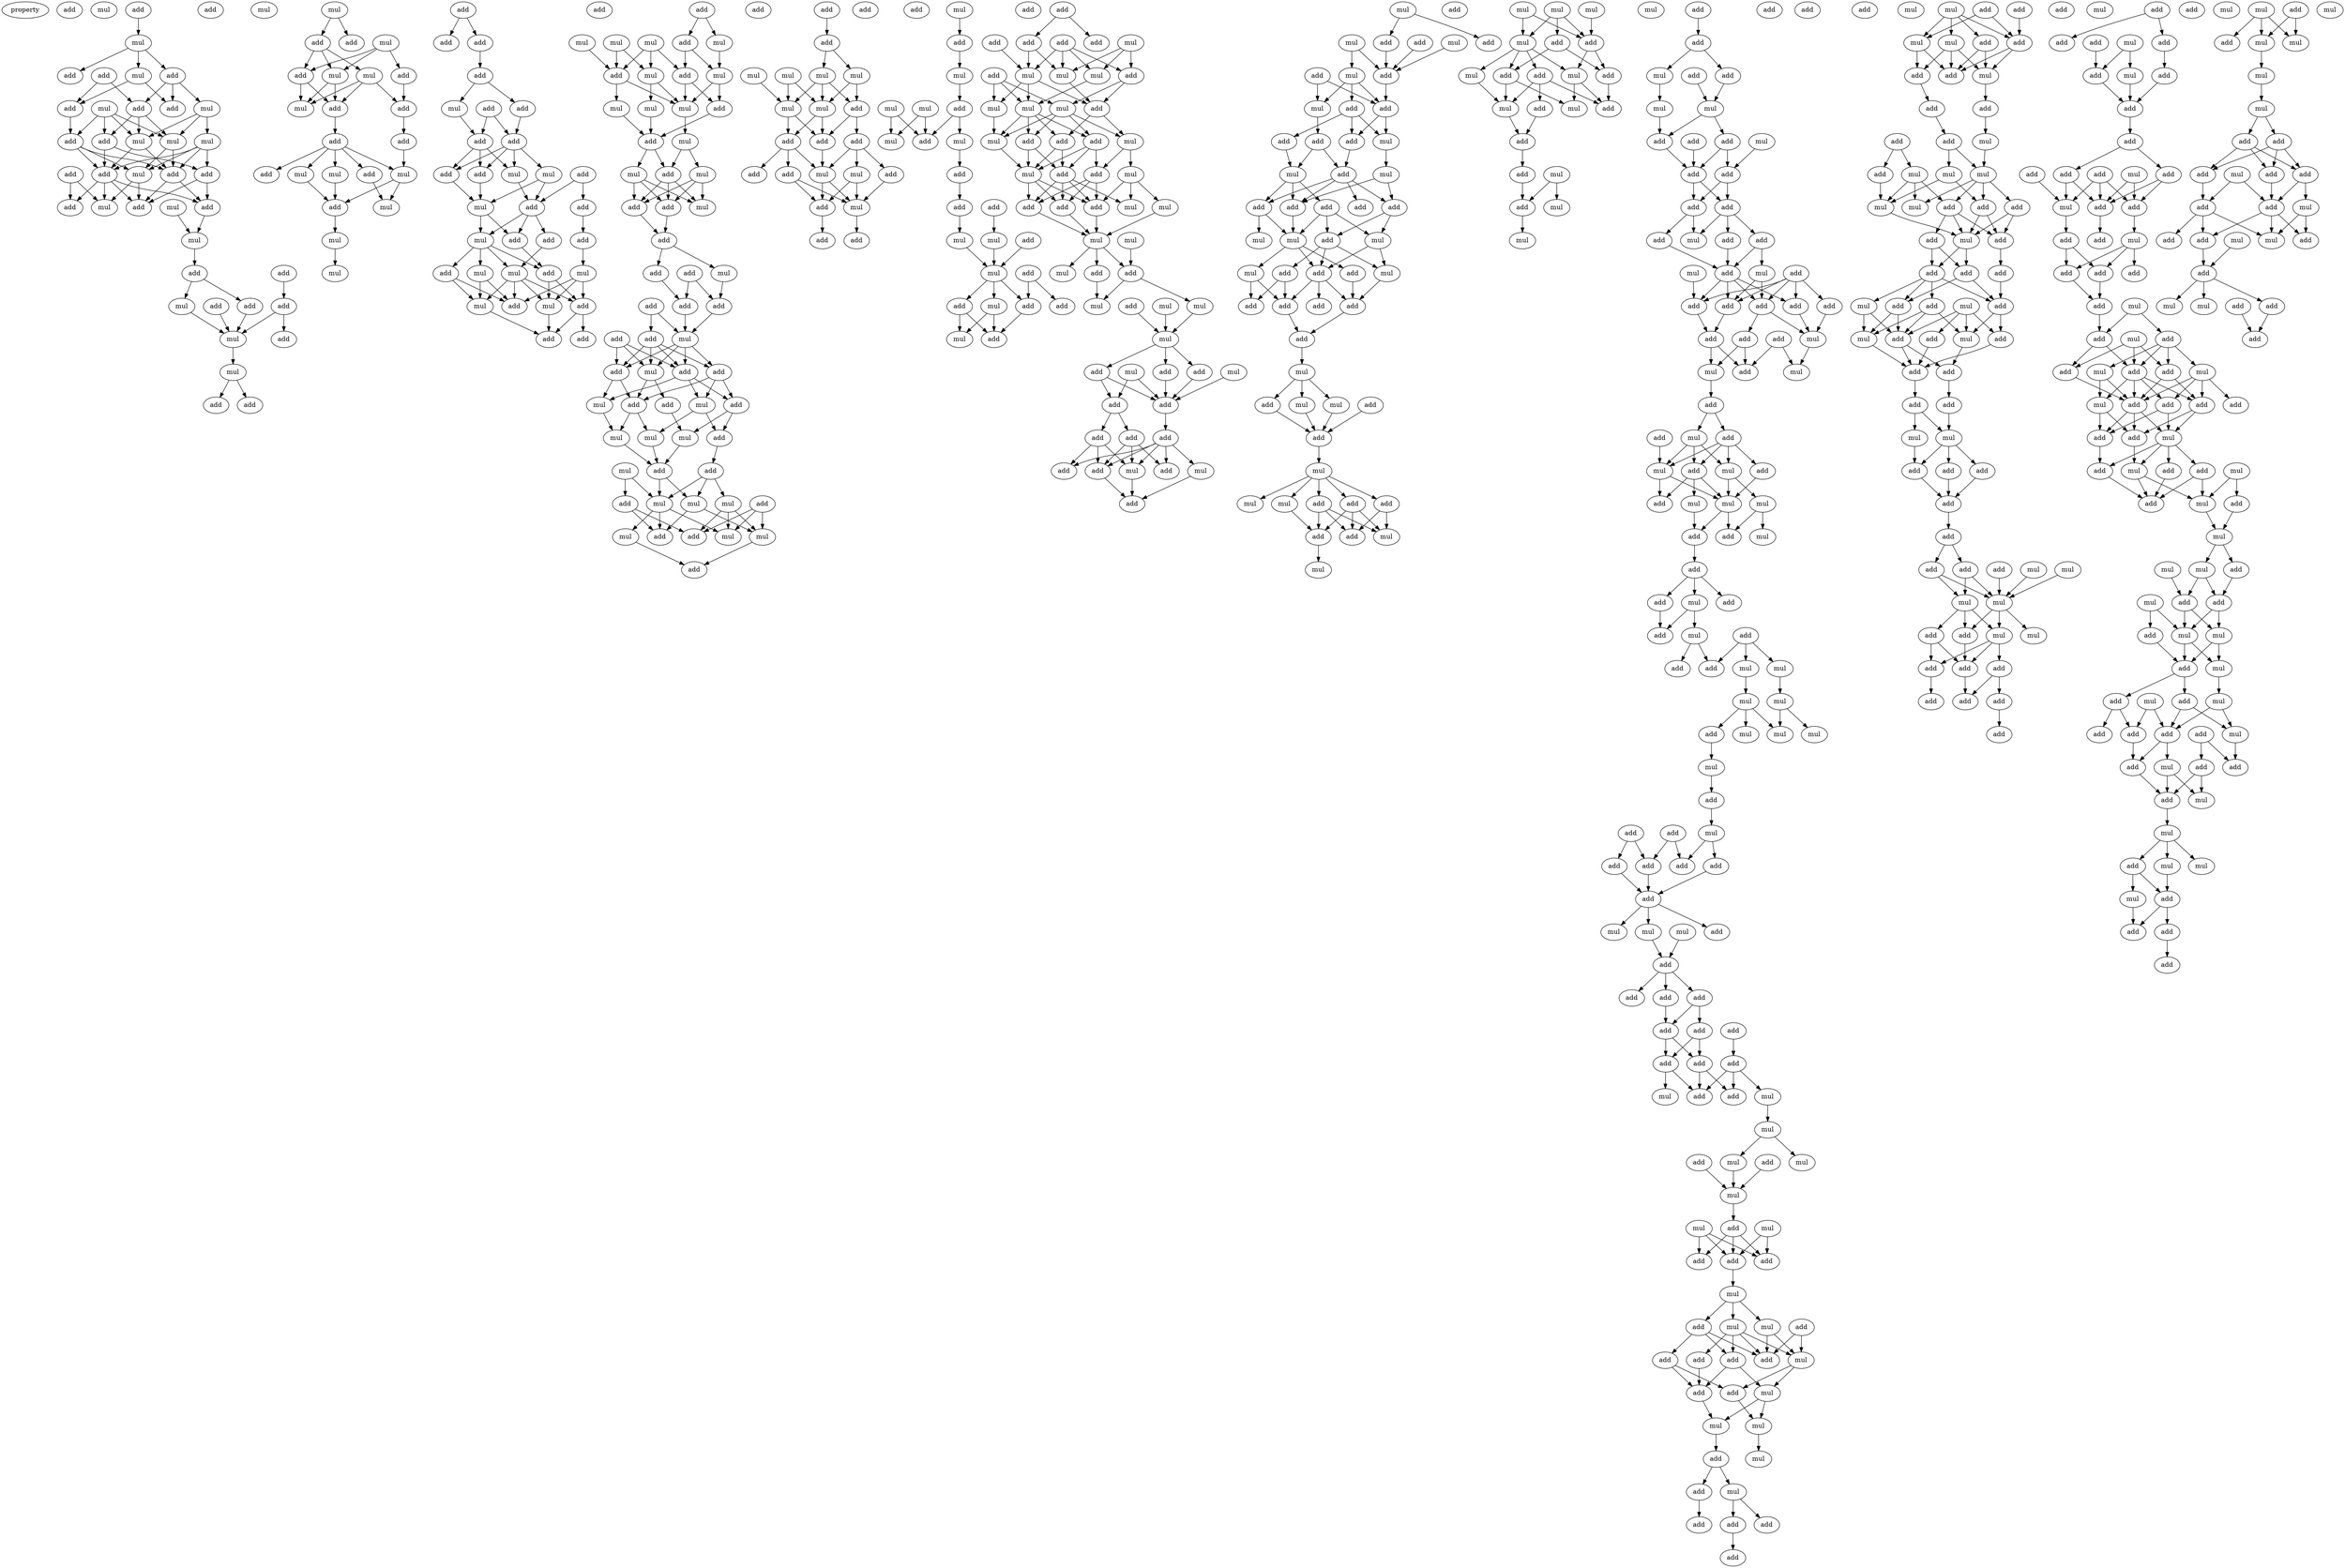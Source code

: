 digraph {
    node [fontcolor=black]
    property [mul=2,lf=1.2]
    0 [ label = add ];
    1 [ label = mul ];
    2 [ label = add ];
    3 [ label = mul ];
    4 [ label = add ];
    5 [ label = add ];
    6 [ label = add ];
    7 [ label = mul ];
    8 [ label = mul ];
    9 [ label = mul ];
    10 [ label = add ];
    11 [ label = add ];
    12 [ label = add ];
    13 [ label = mul ];
    14 [ label = add ];
    15 [ label = add ];
    16 [ label = mul ];
    17 [ label = mul ];
    18 [ label = add ];
    19 [ label = add ];
    20 [ label = mul ];
    21 [ label = add ];
    22 [ label = add ];
    23 [ label = add ];
    24 [ label = mul ];
    25 [ label = add ];
    26 [ label = add ];
    27 [ label = mul ];
    28 [ label = mul ];
    29 [ label = add ];
    30 [ label = add ];
    31 [ label = mul ];
    32 [ label = add ];
    33 [ label = add ];
    34 [ label = add ];
    35 [ label = add ];
    36 [ label = mul ];
    37 [ label = add ];
    38 [ label = mul ];
    39 [ label = mul ];
    40 [ label = add ];
    41 [ label = add ];
    42 [ label = mul ];
    43 [ label = mul ];
    44 [ label = add ];
    45 [ label = add ];
    46 [ label = add ];
    47 [ label = add ];
    48 [ label = mul ];
    49 [ label = mul ];
    50 [ label = add ];
    51 [ label = mul ];
    52 [ label = add ];
    53 [ label = add ];
    54 [ label = add ];
    55 [ label = mul ];
    56 [ label = add ];
    57 [ label = mul ];
    58 [ label = add ];
    59 [ label = mul ];
    60 [ label = add ];
    61 [ label = mul ];
    62 [ label = mul ];
    63 [ label = mul ];
    64 [ label = add ];
    65 [ label = add ];
    66 [ label = add ];
    67 [ label = add ];
    68 [ label = mul ];
    69 [ label = add ];
    70 [ label = add ];
    71 [ label = add ];
    72 [ label = add ];
    73 [ label = mul ];
    74 [ label = add ];
    75 [ label = add ];
    76 [ label = add ];
    77 [ label = mul ];
    78 [ label = add ];
    79 [ label = add ];
    80 [ label = mul ];
    81 [ label = add ];
    82 [ label = add ];
    83 [ label = add ];
    84 [ label = mul ];
    85 [ label = mul ];
    86 [ label = mul ];
    87 [ label = add ];
    88 [ label = mul ];
    89 [ label = add ];
    90 [ label = mul ];
    91 [ label = add ];
    92 [ label = mul ];
    93 [ label = add ];
    94 [ label = add ];
    95 [ label = add ];
    96 [ label = add ];
    97 [ label = add ];
    98 [ label = mul ];
    99 [ label = add ];
    100 [ label = mul ];
    101 [ label = mul ];
    102 [ label = mul ];
    103 [ label = add ];
    104 [ label = add ];
    105 [ label = mul ];
    106 [ label = mul ];
    107 [ label = mul ];
    108 [ label = mul ];
    109 [ label = add ];
    110 [ label = mul ];
    111 [ label = add ];
    112 [ label = mul ];
    113 [ label = add ];
    114 [ label = mul ];
    115 [ label = mul ];
    116 [ label = add ];
    117 [ label = mul ];
    118 [ label = add ];
    119 [ label = add ];
    120 [ label = add ];
    121 [ label = add ];
    122 [ label = add ];
    123 [ label = mul ];
    124 [ label = add ];
    125 [ label = add ];
    126 [ label = add ];
    127 [ label = mul ];
    128 [ label = add ];
    129 [ label = add ];
    130 [ label = add ];
    131 [ label = mul ];
    132 [ label = add ];
    133 [ label = add ];
    134 [ label = add ];
    135 [ label = add ];
    136 [ label = add ];
    137 [ label = mul ];
    138 [ label = mul ];
    139 [ label = mul ];
    140 [ label = mul ];
    141 [ label = add ];
    142 [ label = mul ];
    143 [ label = add ];
    144 [ label = mul ];
    145 [ label = add ];
    146 [ label = mul ];
    147 [ label = mul ];
    148 [ label = add ];
    149 [ label = mul ];
    150 [ label = add ];
    151 [ label = add ];
    152 [ label = mul ];
    153 [ label = mul ];
    154 [ label = add ];
    155 [ label = mul ];
    156 [ label = add ];
    157 [ label = add ];
    158 [ label = add ];
    159 [ label = add ];
    160 [ label = add ];
    161 [ label = mul ];
    162 [ label = mul ];
    163 [ label = mul ];
    164 [ label = mul ];
    165 [ label = mul ];
    166 [ label = add ];
    167 [ label = mul ];
    168 [ label = add ];
    169 [ label = add ];
    170 [ label = add ];
    171 [ label = add ];
    172 [ label = add ];
    173 [ label = add ];
    174 [ label = mul ];
    175 [ label = mul ];
    176 [ label = mul ];
    177 [ label = add ];
    178 [ label = mul ];
    179 [ label = add ];
    180 [ label = add ];
    181 [ label = add ];
    182 [ label = mul ];
    183 [ label = add ];
    184 [ label = mul ];
    185 [ label = mul ];
    186 [ label = add ];
    187 [ label = mul ];
    188 [ label = mul ];
    189 [ label = add ];
    190 [ label = add ];
    191 [ label = add ];
    192 [ label = mul ];
    193 [ label = mul ];
    194 [ label = add ];
    195 [ label = mul ];
    196 [ label = add ];
    197 [ label = add ];
    198 [ label = add ];
    199 [ label = add ];
    200 [ label = mul ];
    201 [ label = add ];
    202 [ label = mul ];
    203 [ label = add ];
    204 [ label = add ];
    205 [ label = mul ];
    206 [ label = add ];
    207 [ label = add ];
    208 [ label = add ];
    209 [ label = add ];
    210 [ label = mul ];
    211 [ label = mul ];
    212 [ label = mul ];
    213 [ label = add ];
    214 [ label = add ];
    215 [ label = mul ];
    216 [ label = mul ];
    217 [ label = mul ];
    218 [ label = add ];
    219 [ label = mul ];
    220 [ label = add ];
    221 [ label = add ];
    222 [ label = add ];
    223 [ label = mul ];
    224 [ label = mul ];
    225 [ label = mul ];
    226 [ label = add ];
    227 [ label = add ];
    228 [ label = add ];
    229 [ label = mul ];
    230 [ label = add ];
    231 [ label = add ];
    232 [ label = mul ];
    233 [ label = mul ];
    234 [ label = mul ];
    235 [ label = add ];
    236 [ label = mul ];
    237 [ label = add ];
    238 [ label = mul ];
    239 [ label = add ];
    240 [ label = mul ];
    241 [ label = mul ];
    242 [ label = mul ];
    243 [ label = add ];
    244 [ label = add ];
    245 [ label = mul ];
    246 [ label = mul ];
    247 [ label = add ];
    248 [ label = add ];
    249 [ label = add ];
    250 [ label = add ];
    251 [ label = add ];
    252 [ label = add ];
    253 [ label = add ];
    254 [ label = add ];
    255 [ label = add ];
    256 [ label = mul ];
    257 [ label = mul ];
    258 [ label = add ];
    259 [ label = mul ];
    260 [ label = mul ];
    261 [ label = add ];
    262 [ label = add ];
    263 [ label = add ];
    264 [ label = mul ];
    265 [ label = add ];
    266 [ label = mul ];
    267 [ label = add ];
    268 [ label = add ];
    269 [ label = add ];
    270 [ label = mul ];
    271 [ label = add ];
    272 [ label = mul ];
    273 [ label = add ];
    274 [ label = add ];
    275 [ label = mul ];
    276 [ label = add ];
    277 [ label = mul ];
    278 [ label = add ];
    279 [ label = add ];
    280 [ label = add ];
    281 [ label = add ];
    282 [ label = add ];
    283 [ label = add ];
    284 [ label = mul ];
    285 [ label = mul ];
    286 [ label = mul ];
    287 [ label = add ];
    288 [ label = mul ];
    289 [ label = add ];
    290 [ label = add ];
    291 [ label = mul ];
    292 [ label = add ];
    293 [ label = add ];
    294 [ label = add ];
    295 [ label = add ];
    296 [ label = add ];
    297 [ label = mul ];
    298 [ label = mul ];
    299 [ label = mul ];
    300 [ label = add ];
    301 [ label = add ];
    302 [ label = add ];
    303 [ label = add ];
    304 [ label = mul ];
    305 [ label = mul ];
    306 [ label = mul ];
    307 [ label = add ];
    308 [ label = add ];
    309 [ label = add ];
    310 [ label = mul ];
    311 [ label = add ];
    312 [ label = add ];
    313 [ label = mul ];
    314 [ label = mul ];
    315 [ label = mul ];
    316 [ label = mul ];
    317 [ label = mul ];
    318 [ label = mul ];
    319 [ label = add ];
    320 [ label = add ];
    321 [ label = mul ];
    322 [ label = add ];
    323 [ label = mul ];
    324 [ label = add ];
    325 [ label = add ];
    326 [ label = add ];
    327 [ label = mul ];
    328 [ label = add ];
    329 [ label = mul ];
    330 [ label = add ];
    331 [ label = add ];
    332 [ label = mul ];
    333 [ label = mul ];
    334 [ label = add ];
    335 [ label = add ];
    336 [ label = mul ];
    337 [ label = add ];
    338 [ label = mul ];
    339 [ label = add ];
    340 [ label = add ];
    341 [ label = mul ];
    342 [ label = mul ];
    343 [ label = add ];
    344 [ label = mul ];
    345 [ label = add ];
    346 [ label = add ];
    347 [ label = add ];
    348 [ label = add ];
    349 [ label = add ];
    350 [ label = add ];
    351 [ label = add ];
    352 [ label = add ];
    353 [ label = add ];
    354 [ label = mul ];
    355 [ label = mul ];
    356 [ label = mul ];
    357 [ label = add ];
    358 [ label = add ];
    359 [ label = add ];
    360 [ label = add ];
    361 [ label = add ];
    362 [ label = add ];
    363 [ label = add ];
    364 [ label = add ];
    365 [ label = mul ];
    366 [ label = add ];
    367 [ label = add ];
    368 [ label = mul ];
    369 [ label = add ];
    370 [ label = mul ];
    371 [ label = add ];
    372 [ label = add ];
    373 [ label = add ];
    374 [ label = mul ];
    375 [ label = mul ];
    376 [ label = add ];
    377 [ label = mul ];
    378 [ label = add ];
    379 [ label = mul ];
    380 [ label = mul ];
    381 [ label = mul ];
    382 [ label = add ];
    383 [ label = add ];
    384 [ label = mul ];
    385 [ label = add ];
    386 [ label = add ];
    387 [ label = mul ];
    388 [ label = add ];
    389 [ label = add ];
    390 [ label = add ];
    391 [ label = add ];
    392 [ label = mul ];
    393 [ label = mul ];
    394 [ label = mul ];
    395 [ label = add ];
    396 [ label = add ];
    397 [ label = mul ];
    398 [ label = mul ];
    399 [ label = add ];
    400 [ label = add ];
    401 [ label = mul ];
    402 [ label = mul ];
    403 [ label = mul ];
    404 [ label = mul ];
    405 [ label = add ];
    406 [ label = add ];
    407 [ label = mul ];
    408 [ label = add ];
    409 [ label = add ];
    410 [ label = add ];
    411 [ label = add ];
    412 [ label = add ];
    413 [ label = add ];
    414 [ label = mul ];
    415 [ label = mul ];
    416 [ label = add ];
    417 [ label = add ];
    418 [ label = mul ];
    419 [ label = add ];
    420 [ label = add ];
    421 [ label = add ];
    422 [ label = add ];
    423 [ label = add ];
    424 [ label = add ];
    425 [ label = add ];
    426 [ label = add ];
    427 [ label = add ];
    428 [ label = add ];
    429 [ label = mul ];
    430 [ label = add ];
    431 [ label = add ];
    432 [ label = mul ];
    433 [ label = mul ];
    434 [ label = add ];
    435 [ label = mul ];
    436 [ label = add ];
    437 [ label = mul ];
    438 [ label = mul ];
    439 [ label = add ];
    440 [ label = mul ];
    441 [ label = mul ];
    442 [ label = add ];
    443 [ label = add ];
    444 [ label = add ];
    445 [ label = mul ];
    446 [ label = mul ];
    447 [ label = add ];
    448 [ label = mul ];
    449 [ label = add ];
    450 [ label = add ];
    451 [ label = add ];
    452 [ label = add ];
    453 [ label = mul ];
    454 [ label = add ];
    455 [ label = add ];
    456 [ label = add ];
    457 [ label = mul ];
    458 [ label = mul ];
    459 [ label = mul ];
    460 [ label = mul ];
    461 [ label = add ];
    462 [ label = add ];
    463 [ label = add ];
    464 [ label = mul ];
    465 [ label = add ];
    466 [ label = add ];
    467 [ label = mul ];
    468 [ label = add ];
    469 [ label = add ];
    470 [ label = add ];
    471 [ label = add ];
    472 [ label = mul ];
    473 [ label = add ];
    474 [ label = add ];
    475 [ label = add ];
    476 [ label = mul ];
    477 [ label = mul ];
    478 [ label = mul ];
    479 [ label = add ];
    480 [ label = add ];
    481 [ label = add ];
    482 [ label = add ];
    483 [ label = add ];
    484 [ label = add ];
    485 [ label = mul ];
    486 [ label = mul ];
    487 [ label = add ];
    488 [ label = mul ];
    489 [ label = mul ];
    490 [ label = mul ];
    491 [ label = add ];
    492 [ label = add ];
    493 [ label = mul ];
    494 [ label = add ];
    495 [ label = add ];
    496 [ label = mul ];
    497 [ label = add ];
    498 [ label = add ];
    499 [ label = add ];
    500 [ label = add ];
    501 [ label = add ];
    502 [ label = mul ];
    503 [ label = add ];
    504 [ label = mul ];
    505 [ label = add ];
    506 [ label = mul ];
    507 [ label = add ];
    508 [ label = add ];
    509 [ label = mul ];
    510 [ label = add ];
    511 [ label = add ];
    512 [ label = add ];
    513 [ label = add ];
    514 [ label = add ];
    515 [ label = mul ];
    516 [ label = mul ];
    517 [ label = add ];
    518 [ label = mul ];
    519 [ label = add ];
    520 [ label = add ];
    521 [ label = add ];
    522 [ label = add ];
    523 [ label = add ];
    524 [ label = add ];
    525 [ label = mul ];
    526 [ label = mul ];
    527 [ label = add ];
    528 [ label = mul ];
    529 [ label = mul ];
    530 [ label = mul ];
    531 [ label = mul ];
    532 [ label = add ];
    533 [ label = add ];
    534 [ label = add ];
    535 [ label = add ];
    536 [ label = add ];
    537 [ label = add ];
    538 [ label = add ];
    539 [ label = add ];
    540 [ label = add ];
    541 [ label = add ];
    542 [ label = add ];
    543 [ label = add ];
    544 [ label = mul ];
    545 [ label = add ];
    546 [ label = add ];
    547 [ label = add ];
    548 [ label = mul ];
    549 [ label = add ];
    550 [ label = add ];
    551 [ label = add ];
    552 [ label = mul ];
    553 [ label = add ];
    554 [ label = add ];
    555 [ label = add ];
    556 [ label = add ];
    557 [ label = mul ];
    558 [ label = add ];
    559 [ label = add ];
    560 [ label = mul ];
    561 [ label = add ];
    562 [ label = add ];
    563 [ label = add ];
    564 [ label = add ];
    565 [ label = mul ];
    566 [ label = add ];
    567 [ label = add ];
    568 [ label = add ];
    569 [ label = mul ];
    570 [ label = add ];
    571 [ label = mul ];
    572 [ label = mul ];
    573 [ label = add ];
    574 [ label = add ];
    575 [ label = add ];
    576 [ label = mul ];
    577 [ label = add ];
    578 [ label = add ];
    579 [ label = add ];
    580 [ label = add ];
    581 [ label = add ];
    582 [ label = mul ];
    583 [ label = add ];
    584 [ label = mul ];
    585 [ label = mul ];
    586 [ label = add ];
    587 [ label = add ];
    588 [ label = add ];
    589 [ label = add ];
    590 [ label = mul ];
    591 [ label = mul ];
    592 [ label = mul ];
    593 [ label = mul ];
    594 [ label = add ];
    595 [ label = mul ];
    596 [ label = add ];
    597 [ label = add ];
    598 [ label = add ];
    599 [ label = mul ];
    600 [ label = mul ];
    601 [ label = mul ];
    602 [ label = add ];
    603 [ label = mul ];
    604 [ label = add ];
    605 [ label = add ];
    606 [ label = mul ];
    607 [ label = add ];
    608 [ label = add ];
    609 [ label = add ];
    610 [ label = add ];
    611 [ label = mul ];
    612 [ label = add ];
    613 [ label = mul ];
    614 [ label = add ];
    615 [ label = add ];
    616 [ label = add ];
    617 [ label = mul ];
    618 [ label = mul ];
    619 [ label = add ];
    620 [ label = add ];
    621 [ label = mul ];
    622 [ label = mul ];
    623 [ label = mul ];
    624 [ label = add ];
    625 [ label = add ];
    626 [ label = mul ];
    627 [ label = add ];
    628 [ label = add ];
    629 [ label = mul ];
    630 [ label = add ];
    631 [ label = add ];
    632 [ label = mul ];
    633 [ label = mul ];
    634 [ label = mul ];
    635 [ label = mul ];
    636 [ label = add ];
    637 [ label = add ];
    638 [ label = mul ];
    639 [ label = add ];
    640 [ label = add ];
    641 [ label = add ];
    642 [ label = add ];
    643 [ label = add ];
    644 [ label = mul ];
    645 [ label = mul ];
    646 [ label = mul ];
    647 [ label = add ];
    648 [ label = add ];
    649 [ label = add ];
    650 [ label = add ];
    651 [ label = mul ];
    652 [ label = mul ];
    653 [ label = mul ];
    654 [ label = add ];
    655 [ label = add ];
    656 [ label = add ];
    2 -> 3 [ name = 0 ];
    3 -> 4 [ name = 1 ];
    3 -> 5 [ name = 2 ];
    3 -> 7 [ name = 3 ];
    5 -> 9 [ name = 4 ];
    5 -> 10 [ name = 5 ];
    5 -> 12 [ name = 6 ];
    6 -> 10 [ name = 7 ];
    6 -> 11 [ name = 8 ];
    7 -> 11 [ name = 9 ];
    7 -> 12 [ name = 10 ];
    8 -> 14 [ name = 11 ];
    8 -> 15 [ name = 12 ];
    8 -> 16 [ name = 13 ];
    8 -> 17 [ name = 14 ];
    9 -> 13 [ name = 15 ];
    9 -> 16 [ name = 16 ];
    9 -> 17 [ name = 17 ];
    10 -> 14 [ name = 18 ];
    10 -> 16 [ name = 19 ];
    10 -> 17 [ name = 20 ];
    11 -> 15 [ name = 21 ];
    13 -> 19 [ name = 22 ];
    13 -> 20 [ name = 23 ];
    13 -> 21 [ name = 24 ];
    13 -> 22 [ name = 25 ];
    14 -> 19 [ name = 26 ];
    14 -> 22 [ name = 27 ];
    15 -> 20 [ name = 28 ];
    15 -> 21 [ name = 29 ];
    15 -> 22 [ name = 30 ];
    16 -> 20 [ name = 31 ];
    16 -> 21 [ name = 32 ];
    17 -> 21 [ name = 33 ];
    17 -> 22 [ name = 34 ];
    18 -> 25 [ name = 35 ];
    18 -> 27 [ name = 36 ];
    19 -> 23 [ name = 37 ];
    19 -> 26 [ name = 38 ];
    20 -> 23 [ name = 39 ];
    20 -> 27 [ name = 40 ];
    21 -> 23 [ name = 41 ];
    21 -> 26 [ name = 42 ];
    22 -> 23 [ name = 43 ];
    22 -> 25 [ name = 44 ];
    22 -> 26 [ name = 45 ];
    22 -> 27 [ name = 46 ];
    24 -> 28 [ name = 47 ];
    26 -> 28 [ name = 48 ];
    28 -> 29 [ name = 49 ];
    29 -> 31 [ name = 50 ];
    29 -> 35 [ name = 51 ];
    30 -> 32 [ name = 52 ];
    31 -> 36 [ name = 53 ];
    32 -> 36 [ name = 54 ];
    32 -> 37 [ name = 55 ];
    34 -> 36 [ name = 56 ];
    35 -> 36 [ name = 57 ];
    36 -> 38 [ name = 58 ];
    38 -> 40 [ name = 59 ];
    38 -> 41 [ name = 60 ];
    42 -> 44 [ name = 61 ];
    42 -> 45 [ name = 62 ];
    43 -> 46 [ name = 63 ];
    43 -> 47 [ name = 64 ];
    43 -> 48 [ name = 65 ];
    45 -> 47 [ name = 66 ];
    45 -> 48 [ name = 67 ];
    45 -> 49 [ name = 68 ];
    46 -> 50 [ name = 69 ];
    47 -> 51 [ name = 70 ];
    47 -> 52 [ name = 71 ];
    48 -> 51 [ name = 72 ];
    48 -> 52 [ name = 73 ];
    49 -> 50 [ name = 74 ];
    49 -> 51 [ name = 75 ];
    49 -> 52 [ name = 76 ];
    50 -> 53 [ name = 77 ];
    52 -> 54 [ name = 78 ];
    53 -> 55 [ name = 79 ];
    54 -> 55 [ name = 80 ];
    54 -> 56 [ name = 81 ];
    54 -> 57 [ name = 82 ];
    54 -> 58 [ name = 83 ];
    54 -> 59 [ name = 84 ];
    55 -> 60 [ name = 85 ];
    55 -> 61 [ name = 86 ];
    57 -> 60 [ name = 87 ];
    58 -> 61 [ name = 88 ];
    59 -> 60 [ name = 89 ];
    60 -> 62 [ name = 90 ];
    62 -> 63 [ name = 91 ];
    64 -> 65 [ name = 92 ];
    64 -> 66 [ name = 93 ];
    66 -> 67 [ name = 94 ];
    67 -> 68 [ name = 95 ];
    67 -> 70 [ name = 96 ];
    68 -> 72 [ name = 97 ];
    69 -> 71 [ name = 98 ];
    69 -> 72 [ name = 99 ];
    70 -> 71 [ name = 100 ];
    71 -> 73 [ name = 101 ];
    71 -> 74 [ name = 102 ];
    71 -> 75 [ name = 103 ];
    71 -> 77 [ name = 104 ];
    72 -> 74 [ name = 105 ];
    72 -> 75 [ name = 106 ];
    72 -> 77 [ name = 107 ];
    73 -> 79 [ name = 108 ];
    73 -> 80 [ name = 109 ];
    74 -> 80 [ name = 110 ];
    75 -> 80 [ name = 111 ];
    76 -> 78 [ name = 112 ];
    76 -> 79 [ name = 113 ];
    77 -> 79 [ name = 114 ];
    78 -> 83 [ name = 115 ];
    79 -> 81 [ name = 116 ];
    79 -> 82 [ name = 117 ];
    79 -> 84 [ name = 118 ];
    80 -> 82 [ name = 119 ];
    80 -> 84 [ name = 120 ];
    81 -> 85 [ name = 121 ];
    82 -> 87 [ name = 122 ];
    83 -> 86 [ name = 123 ];
    84 -> 85 [ name = 124 ];
    84 -> 87 [ name = 125 ];
    84 -> 88 [ name = 126 ];
    84 -> 89 [ name = 127 ];
    85 -> 90 [ name = 128 ];
    85 -> 91 [ name = 129 ];
    85 -> 92 [ name = 130 ];
    85 -> 93 [ name = 131 ];
    86 -> 90 [ name = 132 ];
    86 -> 91 [ name = 133 ];
    86 -> 93 [ name = 134 ];
    87 -> 90 [ name = 135 ];
    87 -> 93 [ name = 136 ];
    88 -> 91 [ name = 137 ];
    88 -> 92 [ name = 138 ];
    89 -> 91 [ name = 139 ];
    89 -> 92 [ name = 140 ];
    90 -> 95 [ name = 141 ];
    92 -> 95 [ name = 142 ];
    93 -> 95 [ name = 143 ];
    93 -> 96 [ name = 144 ];
    97 -> 99 [ name = 145 ];
    97 -> 100 [ name = 146 ];
    98 -> 103 [ name = 147 ];
    98 -> 104 [ name = 148 ];
    98 -> 105 [ name = 149 ];
    99 -> 103 [ name = 150 ];
    99 -> 106 [ name = 151 ];
    100 -> 106 [ name = 152 ];
    101 -> 104 [ name = 153 ];
    101 -> 105 [ name = 154 ];
    102 -> 104 [ name = 155 ];
    103 -> 108 [ name = 156 ];
    103 -> 109 [ name = 157 ];
    104 -> 108 [ name = 158 ];
    104 -> 110 [ name = 159 ];
    105 -> 107 [ name = 160 ];
    105 -> 108 [ name = 161 ];
    106 -> 108 [ name = 162 ];
    106 -> 109 [ name = 163 ];
    107 -> 111 [ name = 164 ];
    108 -> 112 [ name = 165 ];
    109 -> 111 [ name = 166 ];
    110 -> 111 [ name = 167 ];
    111 -> 113 [ name = 168 ];
    111 -> 115 [ name = 169 ];
    112 -> 113 [ name = 170 ];
    112 -> 114 [ name = 171 ];
    113 -> 117 [ name = 172 ];
    113 -> 118 [ name = 173 ];
    113 -> 119 [ name = 174 ];
    114 -> 117 [ name = 175 ];
    114 -> 118 [ name = 176 ];
    114 -> 119 [ name = 177 ];
    115 -> 117 [ name = 178 ];
    115 -> 118 [ name = 179 ];
    115 -> 119 [ name = 180 ];
    118 -> 120 [ name = 181 ];
    119 -> 120 [ name = 182 ];
    120 -> 121 [ name = 183 ];
    120 -> 123 [ name = 184 ];
    121 -> 124 [ name = 185 ];
    122 -> 124 [ name = 186 ];
    122 -> 125 [ name = 187 ];
    123 -> 125 [ name = 188 ];
    124 -> 127 [ name = 189 ];
    125 -> 127 [ name = 190 ];
    126 -> 127 [ name = 191 ];
    126 -> 129 [ name = 192 ];
    127 -> 130 [ name = 193 ];
    127 -> 131 [ name = 194 ];
    127 -> 132 [ name = 195 ];
    127 -> 133 [ name = 196 ];
    128 -> 130 [ name = 197 ];
    128 -> 131 [ name = 198 ];
    128 -> 133 [ name = 199 ];
    129 -> 130 [ name = 200 ];
    129 -> 131 [ name = 201 ];
    129 -> 132 [ name = 202 ];
    129 -> 133 [ name = 203 ];
    130 -> 135 [ name = 204 ];
    130 -> 137 [ name = 205 ];
    130 -> 138 [ name = 206 ];
    131 -> 134 [ name = 207 ];
    131 -> 136 [ name = 208 ];
    132 -> 134 [ name = 209 ];
    132 -> 135 [ name = 210 ];
    132 -> 138 [ name = 211 ];
    133 -> 134 [ name = 212 ];
    133 -> 137 [ name = 213 ];
    134 -> 140 [ name = 214 ];
    134 -> 142 [ name = 215 ];
    135 -> 139 [ name = 216 ];
    135 -> 141 [ name = 217 ];
    136 -> 139 [ name = 218 ];
    137 -> 140 [ name = 219 ];
    138 -> 141 [ name = 220 ];
    138 -> 142 [ name = 221 ];
    139 -> 143 [ name = 222 ];
    140 -> 143 [ name = 223 ];
    141 -> 145 [ name = 224 ];
    142 -> 143 [ name = 225 ];
    143 -> 146 [ name = 226 ];
    143 -> 149 [ name = 227 ];
    144 -> 146 [ name = 228 ];
    144 -> 148 [ name = 229 ];
    145 -> 146 [ name = 230 ];
    145 -> 147 [ name = 231 ];
    145 -> 149 [ name = 232 ];
    146 -> 153 [ name = 233 ];
    146 -> 154 [ name = 234 ];
    146 -> 155 [ name = 235 ];
    147 -> 151 [ name = 236 ];
    147 -> 152 [ name = 237 ];
    147 -> 155 [ name = 238 ];
    148 -> 151 [ name = 239 ];
    148 -> 154 [ name = 240 ];
    149 -> 152 [ name = 241 ];
    149 -> 154 [ name = 242 ];
    150 -> 151 [ name = 243 ];
    150 -> 152 [ name = 244 ];
    150 -> 155 [ name = 245 ];
    152 -> 156 [ name = 246 ];
    153 -> 156 [ name = 247 ];
    157 -> 160 [ name = 248 ];
    160 -> 163 [ name = 249 ];
    160 -> 164 [ name = 250 ];
    161 -> 167 [ name = 251 ];
    162 -> 165 [ name = 252 ];
    162 -> 167 [ name = 253 ];
    163 -> 165 [ name = 254 ];
    163 -> 166 [ name = 255 ];
    163 -> 167 [ name = 256 ];
    164 -> 165 [ name = 257 ];
    164 -> 166 [ name = 258 ];
    165 -> 168 [ name = 259 ];
    165 -> 169 [ name = 260 ];
    166 -> 168 [ name = 261 ];
    166 -> 170 [ name = 262 ];
    167 -> 168 [ name = 263 ];
    167 -> 169 [ name = 264 ];
    168 -> 174 [ name = 265 ];
    169 -> 171 [ name = 266 ];
    169 -> 172 [ name = 267 ];
    169 -> 174 [ name = 268 ];
    170 -> 173 [ name = 269 ];
    170 -> 174 [ name = 270 ];
    170 -> 175 [ name = 271 ];
    171 -> 176 [ name = 272 ];
    171 -> 177 [ name = 273 ];
    173 -> 176 [ name = 274 ];
    174 -> 176 [ name = 275 ];
    174 -> 177 [ name = 276 ];
    175 -> 176 [ name = 277 ];
    175 -> 177 [ name = 278 ];
    176 -> 180 [ name = 279 ];
    177 -> 179 [ name = 280 ];
    178 -> 181 [ name = 281 ];
    181 -> 182 [ name = 282 ];
    182 -> 183 [ name = 283 ];
    183 -> 186 [ name = 284 ];
    183 -> 188 [ name = 285 ];
    184 -> 186 [ name = 286 ];
    184 -> 187 [ name = 287 ];
    185 -> 186 [ name = 288 ];
    185 -> 187 [ name = 289 ];
    188 -> 189 [ name = 290 ];
    189 -> 190 [ name = 291 ];
    190 -> 192 [ name = 292 ];
    191 -> 193 [ name = 293 ];
    192 -> 195 [ name = 294 ];
    193 -> 195 [ name = 295 ];
    194 -> 195 [ name = 296 ];
    195 -> 198 [ name = 297 ];
    195 -> 200 [ name = 298 ];
    195 -> 201 [ name = 299 ];
    196 -> 198 [ name = 300 ];
    196 -> 199 [ name = 301 ];
    198 -> 203 [ name = 302 ];
    200 -> 202 [ name = 303 ];
    200 -> 203 [ name = 304 ];
    201 -> 202 [ name = 305 ];
    201 -> 203 [ name = 306 ];
    204 -> 206 [ name = 307 ];
    204 -> 209 [ name = 308 ];
    205 -> 210 [ name = 309 ];
    205 -> 211 [ name = 310 ];
    205 -> 213 [ name = 311 ];
    207 -> 212 [ name = 312 ];
    208 -> 210 [ name = 313 ];
    208 -> 211 [ name = 314 ];
    208 -> 212 [ name = 315 ];
    208 -> 213 [ name = 316 ];
    209 -> 210 [ name = 317 ];
    209 -> 212 [ name = 318 ];
    210 -> 218 [ name = 319 ];
    211 -> 217 [ name = 320 ];
    212 -> 215 [ name = 321 ];
    212 -> 217 [ name = 322 ];
    212 -> 218 [ name = 323 ];
    213 -> 216 [ name = 324 ];
    213 -> 218 [ name = 325 ];
    214 -> 215 [ name = 326 ];
    214 -> 216 [ name = 327 ];
    214 -> 217 [ name = 328 ];
    215 -> 223 [ name = 329 ];
    216 -> 219 [ name = 330 ];
    216 -> 220 [ name = 331 ];
    216 -> 221 [ name = 332 ];
    216 -> 223 [ name = 333 ];
    217 -> 220 [ name = 334 ];
    217 -> 221 [ name = 335 ];
    217 -> 222 [ name = 336 ];
    217 -> 223 [ name = 337 ];
    218 -> 219 [ name = 338 ];
    218 -> 222 [ name = 339 ];
    219 -> 225 [ name = 340 ];
    219 -> 227 [ name = 341 ];
    220 -> 224 [ name = 342 ];
    220 -> 226 [ name = 343 ];
    221 -> 224 [ name = 344 ];
    221 -> 226 [ name = 345 ];
    221 -> 227 [ name = 346 ];
    222 -> 224 [ name = 347 ];
    222 -> 226 [ name = 348 ];
    223 -> 224 [ name = 349 ];
    224 -> 228 [ name = 350 ];
    224 -> 230 [ name = 351 ];
    224 -> 231 [ name = 352 ];
    225 -> 229 [ name = 353 ];
    225 -> 231 [ name = 354 ];
    225 -> 232 [ name = 355 ];
    226 -> 228 [ name = 356 ];
    226 -> 230 [ name = 357 ];
    226 -> 231 [ name = 358 ];
    226 -> 232 [ name = 359 ];
    227 -> 228 [ name = 360 ];
    227 -> 230 [ name = 361 ];
    227 -> 231 [ name = 362 ];
    228 -> 233 [ name = 363 ];
    229 -> 233 [ name = 364 ];
    230 -> 233 [ name = 365 ];
    231 -> 233 [ name = 366 ];
    233 -> 235 [ name = 367 ];
    233 -> 236 [ name = 368 ];
    233 -> 237 [ name = 369 ];
    234 -> 237 [ name = 370 ];
    235 -> 238 [ name = 371 ];
    237 -> 238 [ name = 372 ];
    237 -> 241 [ name = 373 ];
    239 -> 242 [ name = 374 ];
    240 -> 242 [ name = 375 ];
    241 -> 242 [ name = 376 ];
    242 -> 243 [ name = 377 ];
    242 -> 244 [ name = 378 ];
    242 -> 247 [ name = 379 ];
    243 -> 248 [ name = 380 ];
    243 -> 249 [ name = 381 ];
    244 -> 249 [ name = 382 ];
    245 -> 248 [ name = 383 ];
    245 -> 249 [ name = 384 ];
    246 -> 249 [ name = 385 ];
    247 -> 249 [ name = 386 ];
    248 -> 250 [ name = 387 ];
    248 -> 251 [ name = 388 ];
    249 -> 252 [ name = 389 ];
    250 -> 253 [ name = 390 ];
    250 -> 255 [ name = 391 ];
    250 -> 256 [ name = 392 ];
    251 -> 254 [ name = 393 ];
    251 -> 255 [ name = 394 ];
    251 -> 256 [ name = 395 ];
    252 -> 253 [ name = 396 ];
    252 -> 254 [ name = 397 ];
    252 -> 255 [ name = 398 ];
    252 -> 256 [ name = 399 ];
    252 -> 257 [ name = 400 ];
    255 -> 258 [ name = 401 ];
    256 -> 258 [ name = 402 ];
    257 -> 258 [ name = 403 ];
    259 -> 262 [ name = 404 ];
    259 -> 263 [ name = 405 ];
    260 -> 267 [ name = 406 ];
    261 -> 267 [ name = 407 ];
    262 -> 267 [ name = 408 ];
    264 -> 266 [ name = 409 ];
    264 -> 267 [ name = 410 ];
    265 -> 268 [ name = 411 ];
    265 -> 270 [ name = 412 ];
    266 -> 268 [ name = 413 ];
    266 -> 269 [ name = 414 ];
    266 -> 270 [ name = 415 ];
    267 -> 268 [ name = 416 ];
    268 -> 272 [ name = 417 ];
    268 -> 273 [ name = 418 ];
    269 -> 272 [ name = 419 ];
    269 -> 273 [ name = 420 ];
    269 -> 274 [ name = 421 ];
    270 -> 271 [ name = 422 ];
    271 -> 275 [ name = 423 ];
    271 -> 276 [ name = 424 ];
    272 -> 277 [ name = 425 ];
    273 -> 276 [ name = 426 ];
    274 -> 275 [ name = 427 ];
    275 -> 278 [ name = 428 ];
    275 -> 280 [ name = 429 ];
    275 -> 281 [ name = 430 ];
    276 -> 278 [ name = 431 ];
    276 -> 279 [ name = 432 ];
    276 -> 281 [ name = 433 ];
    276 -> 282 [ name = 434 ];
    277 -> 278 [ name = 435 ];
    277 -> 282 [ name = 436 ];
    278 -> 284 [ name = 437 ];
    280 -> 283 [ name = 438 ];
    280 -> 284 [ name = 439 ];
    280 -> 285 [ name = 440 ];
    281 -> 284 [ name = 441 ];
    281 -> 286 [ name = 442 ];
    282 -> 283 [ name = 443 ];
    282 -> 285 [ name = 444 ];
    283 -> 289 [ name = 445 ];
    283 -> 290 [ name = 446 ];
    283 -> 291 [ name = 447 ];
    284 -> 287 [ name = 448 ];
    284 -> 288 [ name = 449 ];
    284 -> 289 [ name = 450 ];
    285 -> 289 [ name = 451 ];
    285 -> 291 [ name = 452 ];
    287 -> 292 [ name = 453 ];
    288 -> 293 [ name = 454 ];
    288 -> 295 [ name = 455 ];
    289 -> 292 [ name = 456 ];
    289 -> 293 [ name = 457 ];
    289 -> 294 [ name = 458 ];
    290 -> 293 [ name = 459 ];
    290 -> 295 [ name = 460 ];
    291 -> 292 [ name = 461 ];
    292 -> 296 [ name = 462 ];
    293 -> 296 [ name = 463 ];
    296 -> 297 [ name = 464 ];
    297 -> 298 [ name = 465 ];
    297 -> 299 [ name = 466 ];
    297 -> 300 [ name = 467 ];
    298 -> 303 [ name = 468 ];
    299 -> 303 [ name = 469 ];
    300 -> 303 [ name = 470 ];
    302 -> 303 [ name = 471 ];
    303 -> 304 [ name = 472 ];
    304 -> 305 [ name = 473 ];
    304 -> 306 [ name = 474 ];
    304 -> 307 [ name = 475 ];
    304 -> 308 [ name = 476 ];
    304 -> 309 [ name = 477 ];
    306 -> 311 [ name = 478 ];
    307 -> 310 [ name = 479 ];
    307 -> 312 [ name = 480 ];
    308 -> 310 [ name = 481 ];
    308 -> 311 [ name = 482 ];
    308 -> 312 [ name = 483 ];
    309 -> 310 [ name = 484 ];
    309 -> 311 [ name = 485 ];
    309 -> 312 [ name = 486 ];
    311 -> 313 [ name = 487 ];
    314 -> 318 [ name = 488 ];
    314 -> 319 [ name = 489 ];
    314 -> 320 [ name = 490 ];
    315 -> 319 [ name = 491 ];
    317 -> 318 [ name = 492 ];
    317 -> 319 [ name = 493 ];
    318 -> 321 [ name = 494 ];
    318 -> 323 [ name = 495 ];
    318 -> 324 [ name = 496 ];
    318 -> 325 [ name = 497 ];
    319 -> 321 [ name = 498 ];
    319 -> 322 [ name = 499 ];
    320 -> 322 [ name = 500 ];
    320 -> 324 [ name = 501 ];
    321 -> 327 [ name = 502 ];
    321 -> 328 [ name = 503 ];
    322 -> 328 [ name = 504 ];
    323 -> 329 [ name = 505 ];
    324 -> 327 [ name = 506 ];
    324 -> 329 [ name = 507 ];
    325 -> 326 [ name = 508 ];
    325 -> 328 [ name = 509 ];
    325 -> 329 [ name = 510 ];
    326 -> 330 [ name = 511 ];
    329 -> 330 [ name = 512 ];
    330 -> 331 [ name = 513 ];
    331 -> 334 [ name = 514 ];
    332 -> 333 [ name = 515 ];
    332 -> 334 [ name = 516 ];
    334 -> 336 [ name = 517 ];
    335 -> 337 [ name = 518 ];
    337 -> 338 [ name = 519 ];
    337 -> 339 [ name = 520 ];
    338 -> 342 [ name = 521 ];
    339 -> 341 [ name = 522 ];
    340 -> 341 [ name = 523 ];
    341 -> 343 [ name = 524 ];
    341 -> 345 [ name = 525 ];
    342 -> 343 [ name = 526 ];
    343 -> 347 [ name = 527 ];
    344 -> 348 [ name = 528 ];
    345 -> 347 [ name = 529 ];
    345 -> 348 [ name = 530 ];
    346 -> 347 [ name = 531 ];
    347 -> 349 [ name = 532 ];
    347 -> 350 [ name = 533 ];
    348 -> 349 [ name = 534 ];
    348 -> 350 [ name = 535 ];
    349 -> 353 [ name = 536 ];
    349 -> 354 [ name = 537 ];
    350 -> 351 [ name = 538 ];
    350 -> 352 [ name = 539 ];
    350 -> 354 [ name = 540 ];
    351 -> 356 [ name = 541 ];
    351 -> 358 [ name = 542 ];
    352 -> 358 [ name = 543 ];
    353 -> 358 [ name = 544 ];
    355 -> 361 [ name = 545 ];
    356 -> 359 [ name = 546 ];
    356 -> 360 [ name = 547 ];
    357 -> 359 [ name = 548 ];
    357 -> 360 [ name = 549 ];
    357 -> 361 [ name = 550 ];
    357 -> 362 [ name = 551 ];
    357 -> 363 [ name = 552 ];
    358 -> 359 [ name = 553 ];
    358 -> 360 [ name = 554 ];
    358 -> 361 [ name = 555 ];
    358 -> 363 [ name = 556 ];
    359 -> 364 [ name = 557 ];
    359 -> 365 [ name = 558 ];
    360 -> 367 [ name = 559 ];
    361 -> 367 [ name = 560 ];
    362 -> 365 [ name = 561 ];
    363 -> 365 [ name = 562 ];
    364 -> 368 [ name = 563 ];
    364 -> 369 [ name = 564 ];
    365 -> 370 [ name = 565 ];
    366 -> 369 [ name = 566 ];
    366 -> 370 [ name = 567 ];
    367 -> 368 [ name = 568 ];
    367 -> 369 [ name = 569 ];
    368 -> 371 [ name = 570 ];
    371 -> 372 [ name = 571 ];
    371 -> 374 [ name = 572 ];
    372 -> 375 [ name = 573 ];
    372 -> 376 [ name = 574 ];
    372 -> 377 [ name = 575 ];
    372 -> 378 [ name = 576 ];
    373 -> 375 [ name = 577 ];
    374 -> 375 [ name = 578 ];
    374 -> 377 [ name = 579 ];
    374 -> 378 [ name = 580 ];
    375 -> 380 [ name = 581 ];
    375 -> 382 [ name = 582 ];
    376 -> 380 [ name = 583 ];
    377 -> 379 [ name = 584 ];
    377 -> 380 [ name = 585 ];
    378 -> 380 [ name = 586 ];
    378 -> 381 [ name = 587 ];
    378 -> 382 [ name = 588 ];
    379 -> 383 [ name = 589 ];
    379 -> 384 [ name = 590 ];
    380 -> 383 [ name = 591 ];
    380 -> 385 [ name = 592 ];
    381 -> 385 [ name = 593 ];
    385 -> 386 [ name = 594 ];
    386 -> 387 [ name = 595 ];
    386 -> 388 [ name = 596 ];
    386 -> 389 [ name = 597 ];
    387 -> 390 [ name = 598 ];
    387 -> 392 [ name = 599 ];
    388 -> 390 [ name = 600 ];
    391 -> 393 [ name = 601 ];
    391 -> 394 [ name = 602 ];
    391 -> 396 [ name = 603 ];
    392 -> 395 [ name = 604 ];
    392 -> 396 [ name = 605 ];
    393 -> 398 [ name = 606 ];
    394 -> 397 [ name = 607 ];
    397 -> 401 [ name = 608 ];
    397 -> 402 [ name = 609 ];
    398 -> 400 [ name = 610 ];
    398 -> 402 [ name = 611 ];
    398 -> 403 [ name = 612 ];
    400 -> 404 [ name = 613 ];
    404 -> 405 [ name = 614 ];
    405 -> 407 [ name = 615 ];
    406 -> 410 [ name = 616 ];
    406 -> 411 [ name = 617 ];
    407 -> 409 [ name = 618 ];
    407 -> 412 [ name = 619 ];
    408 -> 411 [ name = 620 ];
    408 -> 412 [ name = 621 ];
    409 -> 413 [ name = 622 ];
    410 -> 413 [ name = 623 ];
    411 -> 413 [ name = 624 ];
    413 -> 414 [ name = 625 ];
    413 -> 415 [ name = 626 ];
    413 -> 416 [ name = 627 ];
    415 -> 419 [ name = 628 ];
    418 -> 419 [ name = 629 ];
    419 -> 420 [ name = 630 ];
    419 -> 421 [ name = 631 ];
    419 -> 422 [ name = 632 ];
    421 -> 423 [ name = 633 ];
    421 -> 425 [ name = 634 ];
    422 -> 425 [ name = 635 ];
    423 -> 426 [ name = 636 ];
    423 -> 428 [ name = 637 ];
    424 -> 427 [ name = 638 ];
    425 -> 426 [ name = 639 ];
    425 -> 428 [ name = 640 ];
    426 -> 430 [ name = 641 ];
    426 -> 431 [ name = 642 ];
    427 -> 429 [ name = 643 ];
    427 -> 430 [ name = 644 ];
    427 -> 431 [ name = 645 ];
    428 -> 430 [ name = 646 ];
    428 -> 432 [ name = 647 ];
    429 -> 433 [ name = 648 ];
    433 -> 435 [ name = 649 ];
    433 -> 437 [ name = 650 ];
    434 -> 438 [ name = 651 ];
    435 -> 438 [ name = 652 ];
    436 -> 438 [ name = 653 ];
    438 -> 439 [ name = 654 ];
    439 -> 442 [ name = 655 ];
    439 -> 443 [ name = 656 ];
    439 -> 444 [ name = 657 ];
    440 -> 442 [ name = 658 ];
    440 -> 443 [ name = 659 ];
    440 -> 444 [ name = 660 ];
    441 -> 442 [ name = 661 ];
    441 -> 444 [ name = 662 ];
    444 -> 445 [ name = 663 ];
    445 -> 446 [ name = 664 ];
    445 -> 448 [ name = 665 ];
    445 -> 449 [ name = 666 ];
    446 -> 450 [ name = 667 ];
    446 -> 451 [ name = 668 ];
    446 -> 453 [ name = 669 ];
    446 -> 454 [ name = 670 ];
    447 -> 451 [ name = 671 ];
    447 -> 453 [ name = 672 ];
    448 -> 451 [ name = 673 ];
    448 -> 453 [ name = 674 ];
    449 -> 451 [ name = 675 ];
    449 -> 452 [ name = 676 ];
    449 -> 454 [ name = 677 ];
    450 -> 455 [ name = 678 ];
    452 -> 455 [ name = 679 ];
    452 -> 456 [ name = 680 ];
    453 -> 456 [ name = 681 ];
    453 -> 457 [ name = 682 ];
    454 -> 455 [ name = 683 ];
    454 -> 457 [ name = 684 ];
    455 -> 458 [ name = 685 ];
    456 -> 459 [ name = 686 ];
    457 -> 458 [ name = 687 ];
    457 -> 459 [ name = 688 ];
    458 -> 461 [ name = 689 ];
    459 -> 460 [ name = 690 ];
    461 -> 463 [ name = 691 ];
    461 -> 464 [ name = 692 ];
    463 -> 468 [ name = 693 ];
    464 -> 465 [ name = 694 ];
    464 -> 466 [ name = 695 ];
    466 -> 469 [ name = 696 ];
    470 -> 475 [ name = 697 ];
    471 -> 475 [ name = 698 ];
    471 -> 477 [ name = 699 ];
    472 -> 474 [ name = 700 ];
    472 -> 475 [ name = 701 ];
    472 -> 476 [ name = 702 ];
    472 -> 477 [ name = 703 ];
    474 -> 478 [ name = 704 ];
    474 -> 480 [ name = 705 ];
    475 -> 478 [ name = 706 ];
    475 -> 480 [ name = 707 ];
    476 -> 478 [ name = 708 ];
    476 -> 479 [ name = 709 ];
    476 -> 480 [ name = 710 ];
    477 -> 479 [ name = 711 ];
    477 -> 480 [ name = 712 ];
    478 -> 481 [ name = 713 ];
    479 -> 482 [ name = 714 ];
    481 -> 485 [ name = 715 ];
    482 -> 483 [ name = 716 ];
    483 -> 488 [ name = 717 ];
    483 -> 489 [ name = 718 ];
    484 -> 486 [ name = 719 ];
    484 -> 487 [ name = 720 ];
    485 -> 489 [ name = 721 ];
    486 -> 490 [ name = 722 ];
    486 -> 492 [ name = 723 ];
    486 -> 493 [ name = 724 ];
    487 -> 493 [ name = 725 ];
    488 -> 491 [ name = 726 ];
    488 -> 493 [ name = 727 ];
    489 -> 490 [ name = 728 ];
    489 -> 491 [ name = 729 ];
    489 -> 492 [ name = 730 ];
    489 -> 494 [ name = 731 ];
    491 -> 496 [ name = 732 ];
    491 -> 497 [ name = 733 ];
    492 -> 495 [ name = 734 ];
    492 -> 496 [ name = 735 ];
    492 -> 497 [ name = 736 ];
    493 -> 496 [ name = 737 ];
    494 -> 496 [ name = 738 ];
    494 -> 497 [ name = 739 ];
    495 -> 499 [ name = 740 ];
    495 -> 500 [ name = 741 ];
    496 -> 499 [ name = 742 ];
    496 -> 500 [ name = 743 ];
    497 -> 498 [ name = 744 ];
    498 -> 501 [ name = 745 ];
    499 -> 501 [ name = 746 ];
    499 -> 503 [ name = 747 ];
    500 -> 501 [ name = 748 ];
    500 -> 502 [ name = 749 ];
    500 -> 503 [ name = 750 ];
    500 -> 505 [ name = 751 ];
    501 -> 506 [ name = 752 ];
    501 -> 508 [ name = 753 ];
    502 -> 507 [ name = 754 ];
    502 -> 509 [ name = 755 ];
    503 -> 507 [ name = 756 ];
    503 -> 509 [ name = 757 ];
    504 -> 506 [ name = 758 ];
    504 -> 507 [ name = 759 ];
    504 -> 508 [ name = 760 ];
    504 -> 510 [ name = 761 ];
    505 -> 506 [ name = 762 ];
    505 -> 507 [ name = 763 ];
    505 -> 509 [ name = 764 ];
    506 -> 512 [ name = 765 ];
    507 -> 511 [ name = 766 ];
    507 -> 512 [ name = 767 ];
    508 -> 511 [ name = 768 ];
    509 -> 511 [ name = 769 ];
    510 -> 511 [ name = 770 ];
    511 -> 514 [ name = 771 ];
    512 -> 513 [ name = 772 ];
    513 -> 515 [ name = 773 ];
    514 -> 515 [ name = 774 ];
    514 -> 516 [ name = 775 ];
    515 -> 517 [ name = 776 ];
    515 -> 519 [ name = 777 ];
    515 -> 520 [ name = 778 ];
    516 -> 517 [ name = 779 ];
    517 -> 521 [ name = 780 ];
    519 -> 521 [ name = 781 ];
    520 -> 521 [ name = 782 ];
    521 -> 522 [ name = 783 ];
    522 -> 523 [ name = 784 ];
    522 -> 527 [ name = 785 ];
    523 -> 528 [ name = 786 ];
    523 -> 529 [ name = 787 ];
    524 -> 529 [ name = 788 ];
    525 -> 529 [ name = 789 ];
    526 -> 529 [ name = 790 ];
    527 -> 528 [ name = 791 ];
    527 -> 529 [ name = 792 ];
    528 -> 530 [ name = 793 ];
    528 -> 532 [ name = 794 ];
    528 -> 533 [ name = 795 ];
    529 -> 530 [ name = 796 ];
    529 -> 531 [ name = 797 ];
    529 -> 533 [ name = 798 ];
    530 -> 534 [ name = 799 ];
    530 -> 535 [ name = 800 ];
    530 -> 536 [ name = 801 ];
    532 -> 534 [ name = 802 ];
    532 -> 536 [ name = 803 ];
    533 -> 534 [ name = 804 ];
    534 -> 539 [ name = 805 ];
    535 -> 537 [ name = 806 ];
    535 -> 539 [ name = 807 ];
    536 -> 538 [ name = 808 ];
    537 -> 540 [ name = 809 ];
    541 -> 542 [ name = 810 ];
    541 -> 543 [ name = 811 ];
    543 -> 547 [ name = 812 ];
    544 -> 546 [ name = 813 ];
    544 -> 548 [ name = 814 ];
    545 -> 546 [ name = 815 ];
    546 -> 549 [ name = 816 ];
    547 -> 549 [ name = 817 ];
    548 -> 549 [ name = 818 ];
    549 -> 550 [ name = 819 ];
    550 -> 551 [ name = 820 ];
    550 -> 555 [ name = 821 ];
    551 -> 557 [ name = 822 ];
    551 -> 558 [ name = 823 ];
    552 -> 556 [ name = 824 ];
    552 -> 558 [ name = 825 ];
    553 -> 556 [ name = 826 ];
    553 -> 557 [ name = 827 ];
    553 -> 558 [ name = 828 ];
    554 -> 557 [ name = 829 ];
    555 -> 556 [ name = 830 ];
    555 -> 558 [ name = 831 ];
    556 -> 560 [ name = 832 ];
    557 -> 561 [ name = 833 ];
    558 -> 559 [ name = 834 ];
    560 -> 562 [ name = 835 ];
    560 -> 563 [ name = 836 ];
    560 -> 564 [ name = 837 ];
    561 -> 562 [ name = 838 ];
    561 -> 564 [ name = 839 ];
    562 -> 566 [ name = 840 ];
    564 -> 566 [ name = 841 ];
    565 -> 567 [ name = 842 ];
    565 -> 568 [ name = 843 ];
    566 -> 567 [ name = 844 ];
    567 -> 570 [ name = 845 ];
    567 -> 574 [ name = 846 ];
    568 -> 571 [ name = 847 ];
    568 -> 572 [ name = 848 ];
    568 -> 573 [ name = 849 ];
    568 -> 574 [ name = 850 ];
    569 -> 570 [ name = 851 ];
    569 -> 573 [ name = 852 ];
    569 -> 574 [ name = 853 ];
    570 -> 575 [ name = 854 ];
    571 -> 575 [ name = 855 ];
    571 -> 577 [ name = 856 ];
    571 -> 578 [ name = 857 ];
    571 -> 579 [ name = 858 ];
    572 -> 575 [ name = 859 ];
    572 -> 576 [ name = 860 ];
    573 -> 575 [ name = 861 ];
    573 -> 579 [ name = 862 ];
    574 -> 575 [ name = 863 ];
    574 -> 576 [ name = 864 ];
    574 -> 578 [ name = 865 ];
    574 -> 579 [ name = 866 ];
    575 -> 580 [ name = 867 ];
    575 -> 581 [ name = 868 ];
    575 -> 582 [ name = 869 ];
    576 -> 580 [ name = 870 ];
    576 -> 581 [ name = 871 ];
    578 -> 580 [ name = 872 ];
    578 -> 582 [ name = 873 ];
    579 -> 581 [ name = 874 ];
    579 -> 582 [ name = 875 ];
    580 -> 583 [ name = 876 ];
    581 -> 584 [ name = 877 ];
    582 -> 583 [ name = 878 ];
    582 -> 584 [ name = 879 ];
    582 -> 586 [ name = 880 ];
    582 -> 587 [ name = 881 ];
    583 -> 588 [ name = 882 ];
    584 -> 588 [ name = 883 ];
    584 -> 590 [ name = 884 ];
    585 -> 589 [ name = 885 ];
    585 -> 590 [ name = 886 ];
    586 -> 588 [ name = 887 ];
    587 -> 588 [ name = 888 ];
    587 -> 590 [ name = 889 ];
    589 -> 591 [ name = 890 ];
    590 -> 591 [ name = 891 ];
    591 -> 592 [ name = 892 ];
    591 -> 594 [ name = 893 ];
    592 -> 596 [ name = 894 ];
    592 -> 597 [ name = 895 ];
    593 -> 597 [ name = 896 ];
    594 -> 596 [ name = 897 ];
    595 -> 598 [ name = 898 ];
    595 -> 600 [ name = 899 ];
    596 -> 599 [ name = 900 ];
    596 -> 600 [ name = 901 ];
    597 -> 599 [ name = 902 ];
    597 -> 600 [ name = 903 ];
    598 -> 602 [ name = 904 ];
    599 -> 601 [ name = 905 ];
    599 -> 602 [ name = 906 ];
    600 -> 601 [ name = 907 ];
    600 -> 602 [ name = 908 ];
    601 -> 606 [ name = 909 ];
    602 -> 604 [ name = 910 ];
    602 -> 605 [ name = 911 ];
    603 -> 609 [ name = 912 ];
    603 -> 610 [ name = 913 ];
    604 -> 609 [ name = 914 ];
    604 -> 611 [ name = 915 ];
    605 -> 608 [ name = 916 ];
    605 -> 610 [ name = 917 ];
    606 -> 609 [ name = 918 ];
    606 -> 611 [ name = 919 ];
    607 -> 614 [ name = 920 ];
    607 -> 615 [ name = 921 ];
    609 -> 612 [ name = 922 ];
    609 -> 613 [ name = 923 ];
    610 -> 612 [ name = 924 ];
    611 -> 615 [ name = 925 ];
    612 -> 616 [ name = 926 ];
    613 -> 616 [ name = 927 ];
    613 -> 617 [ name = 928 ];
    614 -> 616 [ name = 929 ];
    614 -> 617 [ name = 930 ];
    616 -> 618 [ name = 931 ];
    618 -> 620 [ name = 932 ];
    618 -> 621 [ name = 933 ];
    618 -> 622 [ name = 934 ];
    620 -> 623 [ name = 935 ];
    620 -> 624 [ name = 936 ];
    621 -> 624 [ name = 937 ];
    623 -> 625 [ name = 938 ];
    624 -> 625 [ name = 939 ];
    624 -> 627 [ name = 940 ];
    627 -> 628 [ name = 941 ];
    629 -> 631 [ name = 942 ];
    629 -> 632 [ name = 943 ];
    629 -> 633 [ name = 944 ];
    630 -> 632 [ name = 945 ];
    630 -> 633 [ name = 946 ];
    633 -> 634 [ name = 947 ];
    634 -> 635 [ name = 948 ];
    635 -> 636 [ name = 949 ];
    635 -> 637 [ name = 950 ];
    636 -> 639 [ name = 951 ];
    636 -> 640 [ name = 952 ];
    636 -> 641 [ name = 953 ];
    637 -> 639 [ name = 954 ];
    637 -> 640 [ name = 955 ];
    637 -> 641 [ name = 956 ];
    638 -> 642 [ name = 957 ];
    638 -> 643 [ name = 958 ];
    639 -> 643 [ name = 959 ];
    640 -> 642 [ name = 960 ];
    640 -> 644 [ name = 961 ];
    641 -> 642 [ name = 962 ];
    642 -> 645 [ name = 963 ];
    642 -> 647 [ name = 964 ];
    642 -> 649 [ name = 965 ];
    643 -> 645 [ name = 966 ];
    643 -> 647 [ name = 967 ];
    643 -> 648 [ name = 968 ];
    644 -> 645 [ name = 969 ];
    644 -> 649 [ name = 970 ];
    646 -> 650 [ name = 971 ];
    647 -> 650 [ name = 972 ];
    650 -> 651 [ name = 973 ];
    650 -> 652 [ name = 974 ];
    650 -> 655 [ name = 975 ];
    654 -> 656 [ name = 976 ];
    655 -> 656 [ name = 977 ];
}
